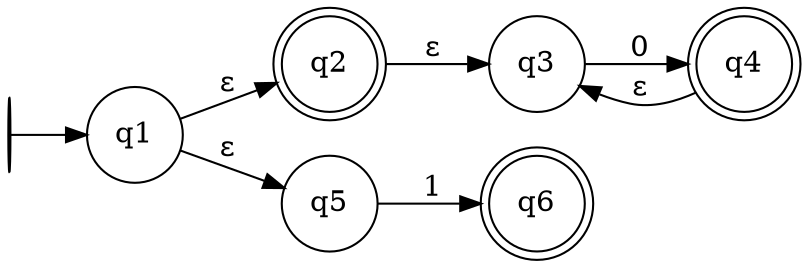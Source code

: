 digraph finite_state_machine {
	rankdir=LR;
	size="8,5"
	q0[label="", image="vbar.png", width=0, fixedsize=true];
	node [shape = doublecircle]; q2 q4 q6;
	node [shape = circle];
	q0 -> q1;
	q1 -> q2 [label = "ε"];
	q1 -> q5 [label = "ε"];
	q2 -> q3 [label = "ε"];
	q3 -> q4 [label = "0"];
	q4 -> q3 [label = "ε"];
	q5 -> q6 [label = "1"];
}
